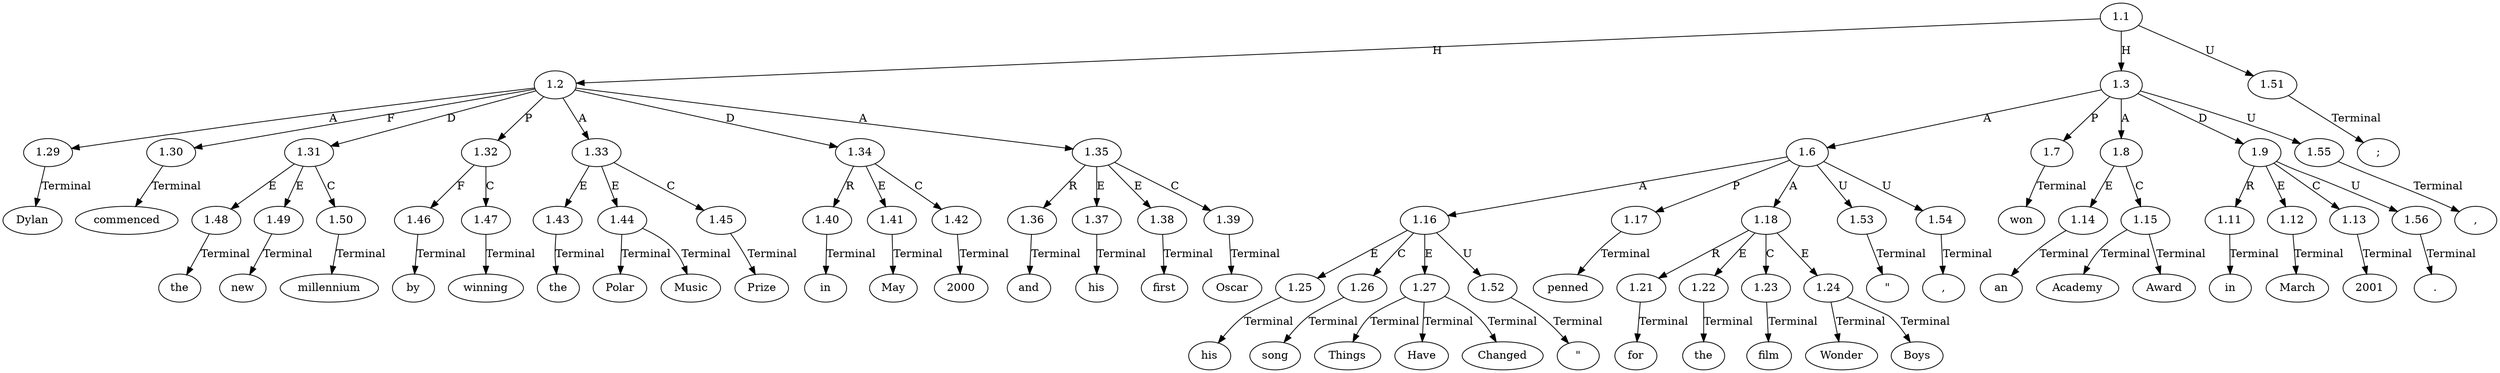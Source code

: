 // Graph
digraph {
	0.1 [label=Dylan ordering=out]
	0.10 [label=Music ordering=out]
	0.11 [label=Prize ordering=out]
	0.12 [label=in ordering=out]
	0.13 [label=May ordering=out]
	0.14 [label=2000 ordering=out]
	0.15 [label=and ordering=out]
	0.16 [label=his ordering=out]
	0.17 [label=first ordering=out]
	0.18 [label=Oscar ordering=out]
	0.19 [label=";" ordering=out]
	0.2 [label=commenced ordering=out]
	0.20 [label=his ordering=out]
	0.21 [label=song ordering=out]
	0.22 [label="\"" ordering=out]
	0.23 [label=Things ordering=out]
	0.24 [label=Have ordering=out]
	0.25 [label=Changed ordering=out]
	0.26 [label="\"" ordering=out]
	0.27 [label="," ordering=out]
	0.28 [label=penned ordering=out]
	0.29 [label=for ordering=out]
	0.3 [label=the ordering=out]
	0.30 [label=the ordering=out]
	0.31 [label=film ordering=out]
	0.32 [label=Wonder ordering=out]
	0.33 [label=Boys ordering=out]
	0.34 [label="," ordering=out]
	0.35 [label=won ordering=out]
	0.36 [label=an ordering=out]
	0.37 [label=Academy ordering=out]
	0.38 [label=Award ordering=out]
	0.39 [label=in ordering=out]
	0.4 [label=new ordering=out]
	0.40 [label=March ordering=out]
	0.41 [label=2001 ordering=out]
	0.42 [label="." ordering=out]
	0.5 [label=millennium ordering=out]
	0.6 [label=by ordering=out]
	0.7 [label=winning ordering=out]
	0.8 [label=the ordering=out]
	0.9 [label=Polar ordering=out]
	1.1 [label=1.1 ordering=out]
	1.2 [label=1.2 ordering=out]
	1.3 [label=1.3 ordering=out]
	1.6 [label=1.6 ordering=out]
	1.7 [label=1.7 ordering=out]
	1.8 [label=1.8 ordering=out]
	1.9 [label=1.9 ordering=out]
	1.11 [label=1.11 ordering=out]
	1.12 [label=1.12 ordering=out]
	1.13 [label=1.13 ordering=out]
	1.14 [label=1.14 ordering=out]
	1.15 [label=1.15 ordering=out]
	1.16 [label=1.16 ordering=out]
	1.17 [label=1.17 ordering=out]
	1.18 [label=1.18 ordering=out]
	1.21 [label=1.21 ordering=out]
	1.22 [label=1.22 ordering=out]
	1.23 [label=1.23 ordering=out]
	1.24 [label=1.24 ordering=out]
	1.25 [label=1.25 ordering=out]
	1.26 [label=1.26 ordering=out]
	1.27 [label=1.27 ordering=out]
	1.29 [label=1.29 ordering=out]
	1.30 [label=1.30 ordering=out]
	1.31 [label=1.31 ordering=out]
	1.32 [label=1.32 ordering=out]
	1.33 [label=1.33 ordering=out]
	1.34 [label=1.34 ordering=out]
	1.35 [label=1.35 ordering=out]
	1.36 [label=1.36 ordering=out]
	1.37 [label=1.37 ordering=out]
	1.38 [label=1.38 ordering=out]
	1.39 [label=1.39 ordering=out]
	1.40 [label=1.40 ordering=out]
	1.41 [label=1.41 ordering=out]
	1.42 [label=1.42 ordering=out]
	1.43 [label=1.43 ordering=out]
	1.44 [label=1.44 ordering=out]
	1.45 [label=1.45 ordering=out]
	1.46 [label=1.46 ordering=out]
	1.47 [label=1.47 ordering=out]
	1.48 [label=1.48 ordering=out]
	1.49 [label=1.49 ordering=out]
	1.50 [label=1.50 ordering=out]
	1.51 [label=1.51 ordering=out]
	1.52 [label=1.52 ordering=out]
	1.53 [label=1.53 ordering=out]
	1.54 [label=1.54 ordering=out]
	1.55 [label=1.55 ordering=out]
	1.56 [label=1.56 ordering=out]
	1.1 -> 1.2 [label=H ordering=out]
	1.1 -> 1.3 [label=H ordering=out]
	1.1 -> 1.51 [label=U ordering=out]
	1.2 -> 1.29 [label=A ordering=out]
	1.2 -> 1.30 [label=F ordering=out]
	1.2 -> 1.31 [label=D ordering=out]
	1.2 -> 1.32 [label=P ordering=out]
	1.2 -> 1.33 [label=A ordering=out]
	1.2 -> 1.34 [label=D ordering=out]
	1.2 -> 1.35 [label=A ordering=out]
	1.3 -> 1.6 [label=A ordering=out]
	1.3 -> 1.7 [label=P ordering=out]
	1.3 -> 1.8 [label=A ordering=out]
	1.3 -> 1.9 [label=D ordering=out]
	1.3 -> 1.55 [label=U ordering=out]
	1.6 -> 1.16 [label=A ordering=out]
	1.6 -> 1.17 [label=P ordering=out]
	1.6 -> 1.18 [label=A ordering=out]
	1.6 -> 1.53 [label=U ordering=out]
	1.6 -> 1.54 [label=U ordering=out]
	1.7 -> 0.35 [label=Terminal ordering=out]
	1.8 -> 1.14 [label=E ordering=out]
	1.8 -> 1.15 [label=C ordering=out]
	1.9 -> 1.11 [label=R ordering=out]
	1.9 -> 1.12 [label=E ordering=out]
	1.9 -> 1.13 [label=C ordering=out]
	1.9 -> 1.56 [label=U ordering=out]
	1.11 -> 0.39 [label=Terminal ordering=out]
	1.12 -> 0.40 [label=Terminal ordering=out]
	1.13 -> 0.41 [label=Terminal ordering=out]
	1.14 -> 0.36 [label=Terminal ordering=out]
	1.15 -> 0.37 [label=Terminal ordering=out]
	1.15 -> 0.38 [label=Terminal ordering=out]
	1.16 -> 1.25 [label=E ordering=out]
	1.16 -> 1.26 [label=C ordering=out]
	1.16 -> 1.27 [label=E ordering=out]
	1.16 -> 1.52 [label=U ordering=out]
	1.17 -> 0.28 [label=Terminal ordering=out]
	1.18 -> 1.21 [label=R ordering=out]
	1.18 -> 1.22 [label=E ordering=out]
	1.18 -> 1.23 [label=C ordering=out]
	1.18 -> 1.24 [label=E ordering=out]
	1.21 -> 0.29 [label=Terminal ordering=out]
	1.22 -> 0.30 [label=Terminal ordering=out]
	1.23 -> 0.31 [label=Terminal ordering=out]
	1.24 -> 0.32 [label=Terminal ordering=out]
	1.24 -> 0.33 [label=Terminal ordering=out]
	1.25 -> 0.20 [label=Terminal ordering=out]
	1.26 -> 0.21 [label=Terminal ordering=out]
	1.27 -> 0.23 [label=Terminal ordering=out]
	1.27 -> 0.24 [label=Terminal ordering=out]
	1.27 -> 0.25 [label=Terminal ordering=out]
	1.29 -> 0.1 [label=Terminal ordering=out]
	1.30 -> 0.2 [label=Terminal ordering=out]
	1.31 -> 1.48 [label=E ordering=out]
	1.31 -> 1.49 [label=E ordering=out]
	1.31 -> 1.50 [label=C ordering=out]
	1.32 -> 1.46 [label=F ordering=out]
	1.32 -> 1.47 [label=C ordering=out]
	1.33 -> 1.43 [label=E ordering=out]
	1.33 -> 1.44 [label=E ordering=out]
	1.33 -> 1.45 [label=C ordering=out]
	1.34 -> 1.40 [label=R ordering=out]
	1.34 -> 1.41 [label=E ordering=out]
	1.34 -> 1.42 [label=C ordering=out]
	1.35 -> 1.36 [label=R ordering=out]
	1.35 -> 1.37 [label=E ordering=out]
	1.35 -> 1.38 [label=E ordering=out]
	1.35 -> 1.39 [label=C ordering=out]
	1.36 -> 0.15 [label=Terminal ordering=out]
	1.37 -> 0.16 [label=Terminal ordering=out]
	1.38 -> 0.17 [label=Terminal ordering=out]
	1.39 -> 0.18 [label=Terminal ordering=out]
	1.40 -> 0.12 [label=Terminal ordering=out]
	1.41 -> 0.13 [label=Terminal ordering=out]
	1.42 -> 0.14 [label=Terminal ordering=out]
	1.43 -> 0.8 [label=Terminal ordering=out]
	1.44 -> 0.9 [label=Terminal ordering=out]
	1.44 -> 0.10 [label=Terminal ordering=out]
	1.45 -> 0.11 [label=Terminal ordering=out]
	1.46 -> 0.6 [label=Terminal ordering=out]
	1.47 -> 0.7 [label=Terminal ordering=out]
	1.48 -> 0.3 [label=Terminal ordering=out]
	1.49 -> 0.4 [label=Terminal ordering=out]
	1.50 -> 0.5 [label=Terminal ordering=out]
	1.51 -> 0.19 [label=Terminal ordering=out]
	1.52 -> 0.22 [label=Terminal ordering=out]
	1.53 -> 0.26 [label=Terminal ordering=out]
	1.54 -> 0.27 [label=Terminal ordering=out]
	1.55 -> 0.34 [label=Terminal ordering=out]
	1.56 -> 0.42 [label=Terminal ordering=out]
}
